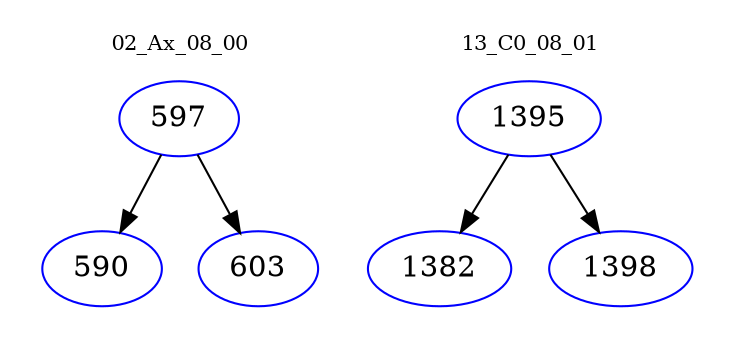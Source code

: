 digraph{
subgraph cluster_0 {
color = white
label = "02_Ax_08_00";
fontsize=10;
T0_597 [label="597", color="blue"]
T0_597 -> T0_590 [color="black"]
T0_590 [label="590", color="blue"]
T0_597 -> T0_603 [color="black"]
T0_603 [label="603", color="blue"]
}
subgraph cluster_1 {
color = white
label = "13_C0_08_01";
fontsize=10;
T1_1395 [label="1395", color="blue"]
T1_1395 -> T1_1382 [color="black"]
T1_1382 [label="1382", color="blue"]
T1_1395 -> T1_1398 [color="black"]
T1_1398 [label="1398", color="blue"]
}
}
